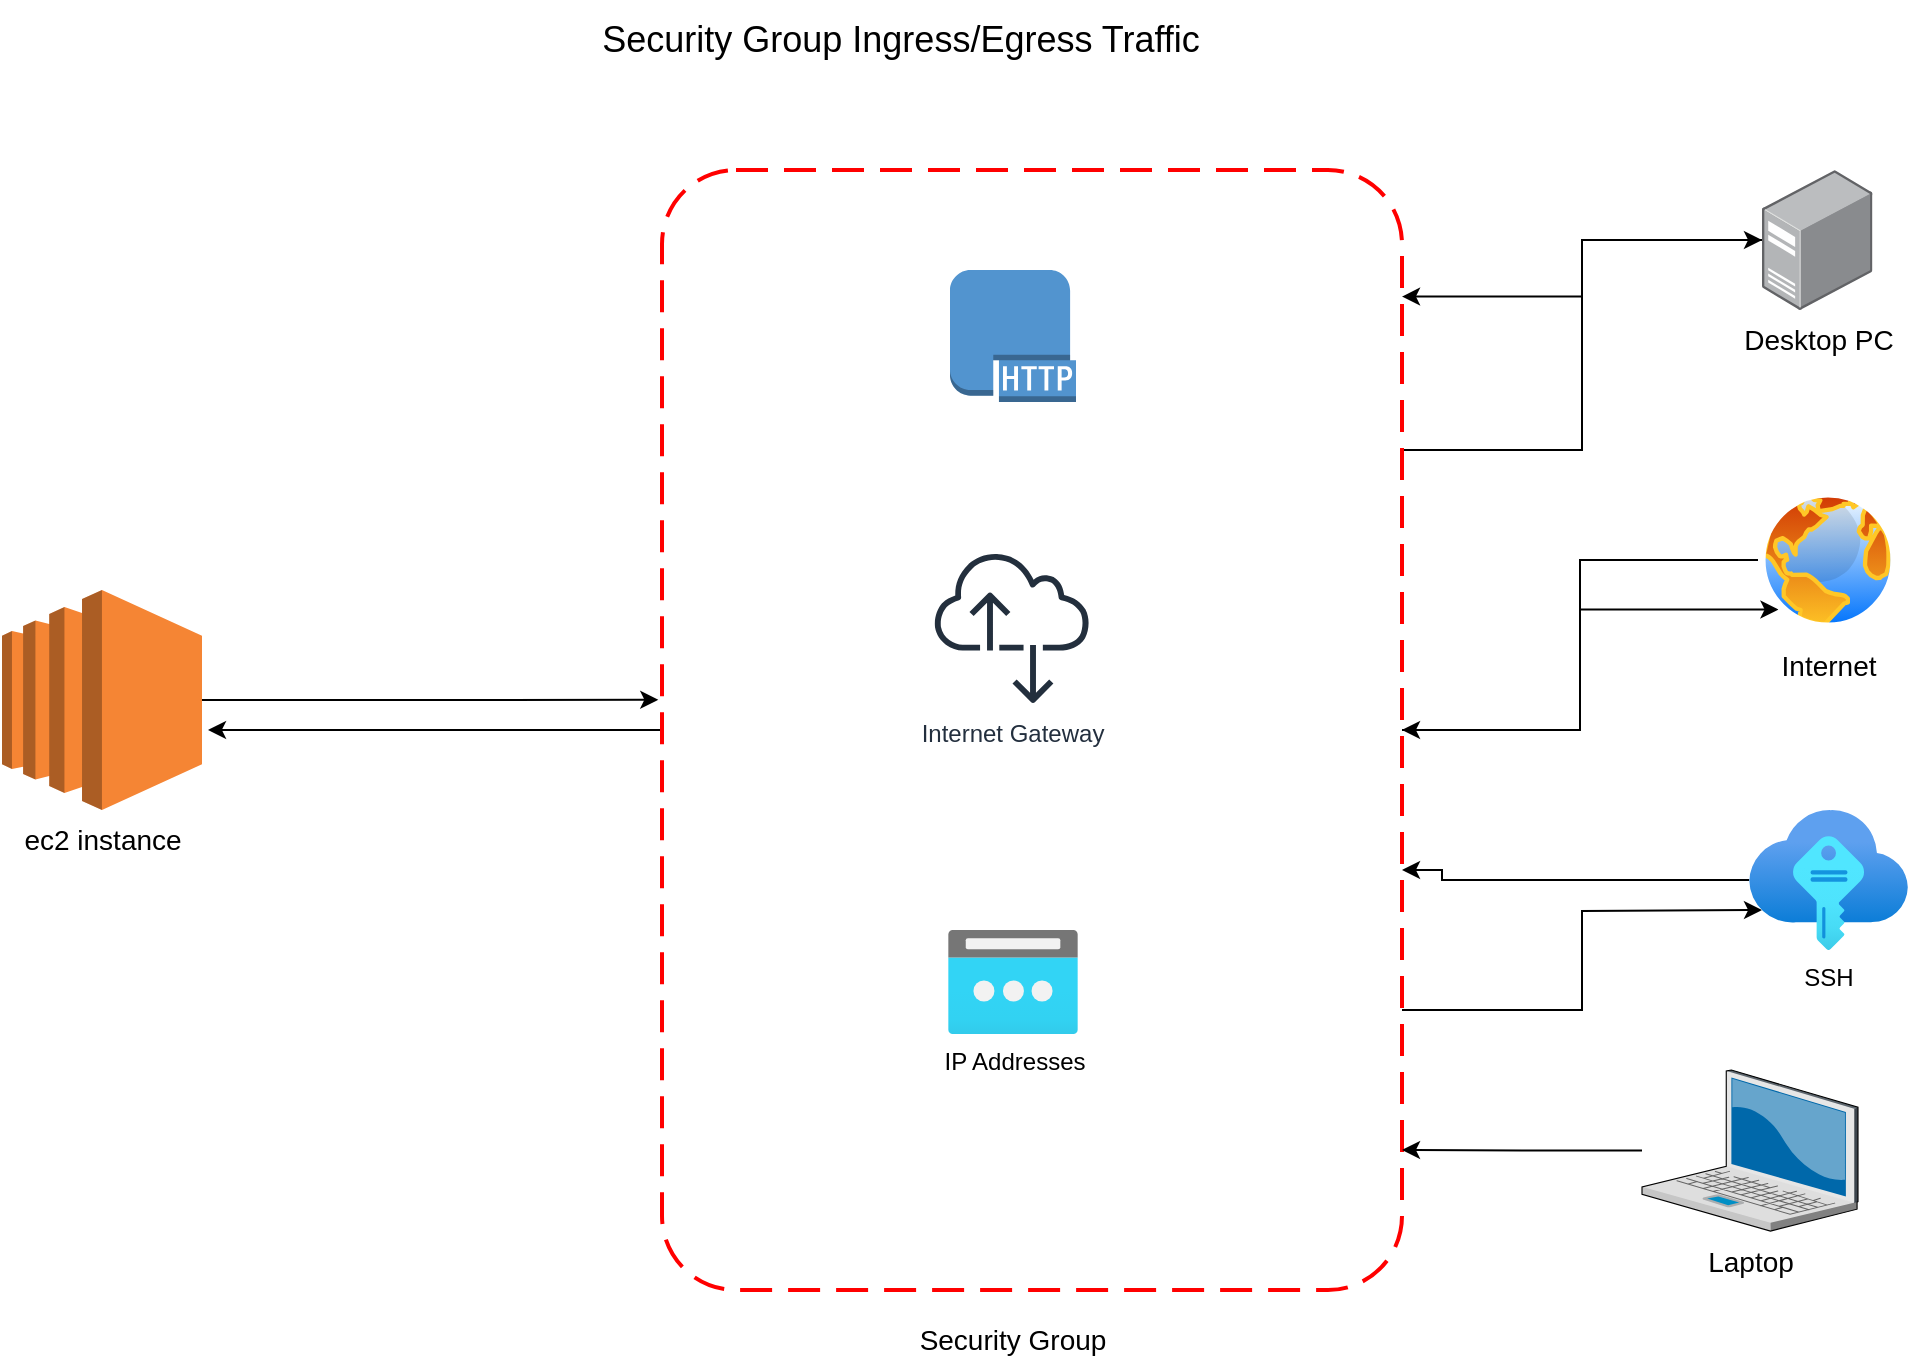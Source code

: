 <mxfile version="20.6.2" type="device"><diagram id="8Q9YIVYIO_oVL8TZ3A-b" name="Page-1"><mxGraphModel dx="1422" dy="834" grid="1" gridSize="10" guides="1" tooltips="1" connect="1" arrows="1" fold="1" page="1" pageScale="1" pageWidth="1100" pageHeight="850" math="0" shadow="0"><root><mxCell id="0"/><mxCell id="1" parent="0"/><mxCell id="5ixKdiZX8zeKNDVfkpZd-20" style="edgeStyle=orthogonalEdgeStyle;rounded=0;orthogonalLoop=1;jettySize=auto;html=1;entryX=1.03;entryY=0.636;entryDx=0;entryDy=0;entryPerimeter=0;fontSize=14;" edge="1" parent="1" source="5ixKdiZX8zeKNDVfkpZd-1" target="5ixKdiZX8zeKNDVfkpZd-3"><mxGeometry relative="1" as="geometry"/></mxCell><mxCell id="5ixKdiZX8zeKNDVfkpZd-37" style="edgeStyle=orthogonalEdgeStyle;rounded=0;orthogonalLoop=1;jettySize=auto;html=1;exitX=1;exitY=0.25;exitDx=0;exitDy=0;" edge="1" parent="1" source="5ixKdiZX8zeKNDVfkpZd-1" target="5ixKdiZX8zeKNDVfkpZd-4"><mxGeometry relative="1" as="geometry"/></mxCell><mxCell id="5ixKdiZX8zeKNDVfkpZd-41" style="edgeStyle=orthogonalEdgeStyle;rounded=0;orthogonalLoop=1;jettySize=auto;html=1;entryX=0;entryY=1;entryDx=0;entryDy=0;" edge="1" parent="1" source="5ixKdiZX8zeKNDVfkpZd-1" target="5ixKdiZX8zeKNDVfkpZd-5"><mxGeometry relative="1" as="geometry"/></mxCell><mxCell id="5ixKdiZX8zeKNDVfkpZd-43" style="edgeStyle=orthogonalEdgeStyle;rounded=0;orthogonalLoop=1;jettySize=auto;html=1;exitX=1;exitY=0.75;exitDx=0;exitDy=0;" edge="1" parent="1" source="5ixKdiZX8zeKNDVfkpZd-1"><mxGeometry relative="1" as="geometry"><mxPoint x="940" y="490" as="targetPoint"/></mxGeometry></mxCell><mxCell id="5ixKdiZX8zeKNDVfkpZd-1" value="" style="rounded=1;arcSize=10;dashed=1;strokeColor=#ff0000;fillColor=none;gradientColor=none;dashPattern=8 4;strokeWidth=2;" vertex="1" parent="1"><mxGeometry x="390" y="120" width="370" height="560" as="geometry"/></mxCell><mxCell id="5ixKdiZX8zeKNDVfkpZd-2" value="&lt;font style=&quot;font-size: 14px;&quot;&gt;Security Group&lt;/font&gt;" style="text;html=1;resizable=0;autosize=1;align=center;verticalAlign=middle;points=[];fillColor=none;strokeColor=none;rounded=0;" vertex="1" parent="1"><mxGeometry x="505" y="690" width="120" height="30" as="geometry"/></mxCell><mxCell id="5ixKdiZX8zeKNDVfkpZd-21" style="edgeStyle=orthogonalEdgeStyle;rounded=0;orthogonalLoop=1;jettySize=auto;html=1;entryX=-0.005;entryY=0.473;entryDx=0;entryDy=0;entryPerimeter=0;fontSize=14;" edge="1" parent="1" source="5ixKdiZX8zeKNDVfkpZd-3" target="5ixKdiZX8zeKNDVfkpZd-1"><mxGeometry relative="1" as="geometry"/></mxCell><mxCell id="5ixKdiZX8zeKNDVfkpZd-3" value="ec2 instance" style="outlineConnect=0;dashed=0;verticalLabelPosition=bottom;verticalAlign=top;align=center;html=1;shape=mxgraph.aws3.ec2;fillColor=#F58534;gradientColor=none;fontSize=14;" vertex="1" parent="1"><mxGeometry x="60" y="330" width="100" height="110" as="geometry"/></mxCell><mxCell id="5ixKdiZX8zeKNDVfkpZd-22" style="edgeStyle=orthogonalEdgeStyle;rounded=0;orthogonalLoop=1;jettySize=auto;html=1;entryX=1;entryY=0.113;entryDx=0;entryDy=0;entryPerimeter=0;fontSize=14;" edge="1" parent="1" source="5ixKdiZX8zeKNDVfkpZd-4" target="5ixKdiZX8zeKNDVfkpZd-1"><mxGeometry relative="1" as="geometry"/></mxCell><mxCell id="5ixKdiZX8zeKNDVfkpZd-4" value="Desktop PC" style="points=[];aspect=fixed;html=1;align=center;shadow=0;dashed=0;image;image=img/lib/allied_telesis/computer_and_terminals/Server_Desktop.svg;fontSize=14;" vertex="1" parent="1"><mxGeometry x="940" y="120" width="55.22" height="70" as="geometry"/></mxCell><mxCell id="5ixKdiZX8zeKNDVfkpZd-23" style="edgeStyle=orthogonalEdgeStyle;rounded=0;orthogonalLoop=1;jettySize=auto;html=1;fontSize=14;" edge="1" parent="1" source="5ixKdiZX8zeKNDVfkpZd-5" target="5ixKdiZX8zeKNDVfkpZd-1"><mxGeometry relative="1" as="geometry"/></mxCell><mxCell id="5ixKdiZX8zeKNDVfkpZd-5" value="Internet" style="aspect=fixed;perimeter=ellipsePerimeter;html=1;align=center;shadow=0;dashed=0;spacingTop=3;image;image=img/lib/active_directory/internet_globe.svg;fontSize=14;" vertex="1" parent="1"><mxGeometry x="938" y="280" width="70" height="70" as="geometry"/></mxCell><mxCell id="5ixKdiZX8zeKNDVfkpZd-26" style="edgeStyle=orthogonalEdgeStyle;rounded=0;orthogonalLoop=1;jettySize=auto;html=1;entryX=1;entryY=0.625;entryDx=0;entryDy=0;entryPerimeter=0;fontSize=14;" edge="1" parent="1" source="5ixKdiZX8zeKNDVfkpZd-6" target="5ixKdiZX8zeKNDVfkpZd-1"><mxGeometry relative="1" as="geometry"><Array as="points"><mxPoint x="780" y="475"/></Array></mxGeometry></mxCell><mxCell id="5ixKdiZX8zeKNDVfkpZd-6" value="SSH" style="aspect=fixed;html=1;points=[];align=center;image;fontSize=12;image=img/lib/azure2/other/SSH_Keys.svg;" vertex="1" parent="1"><mxGeometry x="933.61" y="440" width="79.33" height="70" as="geometry"/></mxCell><mxCell id="5ixKdiZX8zeKNDVfkpZd-45" style="edgeStyle=orthogonalEdgeStyle;rounded=0;orthogonalLoop=1;jettySize=auto;html=1;entryX=1;entryY=0.875;entryDx=0;entryDy=0;entryPerimeter=0;" edge="1" parent="1" source="5ixKdiZX8zeKNDVfkpZd-8" target="5ixKdiZX8zeKNDVfkpZd-1"><mxGeometry relative="1" as="geometry"/></mxCell><mxCell id="5ixKdiZX8zeKNDVfkpZd-8" value="Laptop" style="verticalLabelPosition=bottom;sketch=0;aspect=fixed;html=1;verticalAlign=top;strokeColor=none;align=center;outlineConnect=0;shape=mxgraph.citrix.laptop_2;fontSize=14;" vertex="1" parent="1"><mxGeometry x="880" y="570" width="108" height="80.53" as="geometry"/></mxCell><mxCell id="5ixKdiZX8zeKNDVfkpZd-9" value="Internet Gateway" style="sketch=0;outlineConnect=0;fontColor=#232F3E;gradientColor=none;fillColor=#232F3D;strokeColor=none;dashed=0;verticalLabelPosition=bottom;verticalAlign=top;align=center;html=1;fontSize=12;fontStyle=0;aspect=fixed;pointerEvents=1;shape=mxgraph.aws4.internet_alt2;" vertex="1" parent="1"><mxGeometry x="526" y="310" width="78" height="78" as="geometry"/></mxCell><mxCell id="5ixKdiZX8zeKNDVfkpZd-10" value="" style="outlineConnect=0;dashed=0;verticalLabelPosition=bottom;verticalAlign=top;align=center;html=1;shape=mxgraph.aws3.http_protocol;fillColor=#5294CF;gradientColor=none;fontSize=14;" vertex="1" parent="1"><mxGeometry x="534" y="170" width="63" height="66" as="geometry"/></mxCell><mxCell id="5ixKdiZX8zeKNDVfkpZd-11" value="IP Addresses" style="aspect=fixed;html=1;points=[];align=center;image;fontSize=12;image=img/lib/azure2/networking/Public_IP_Addresses.svg;" vertex="1" parent="1"><mxGeometry x="533" y="500" width="65" height="52" as="geometry"/></mxCell><mxCell id="5ixKdiZX8zeKNDVfkpZd-27" value="&lt;font style=&quot;font-size: 18px;&quot;&gt;Security Group Ingress/Egress Traffic&lt;/font&gt;" style="text;html=1;resizable=0;autosize=1;align=center;verticalAlign=middle;points=[];fillColor=none;strokeColor=none;rounded=0;fontSize=14;" vertex="1" parent="1"><mxGeometry x="349" y="35" width="320" height="40" as="geometry"/></mxCell></root></mxGraphModel></diagram></mxfile>